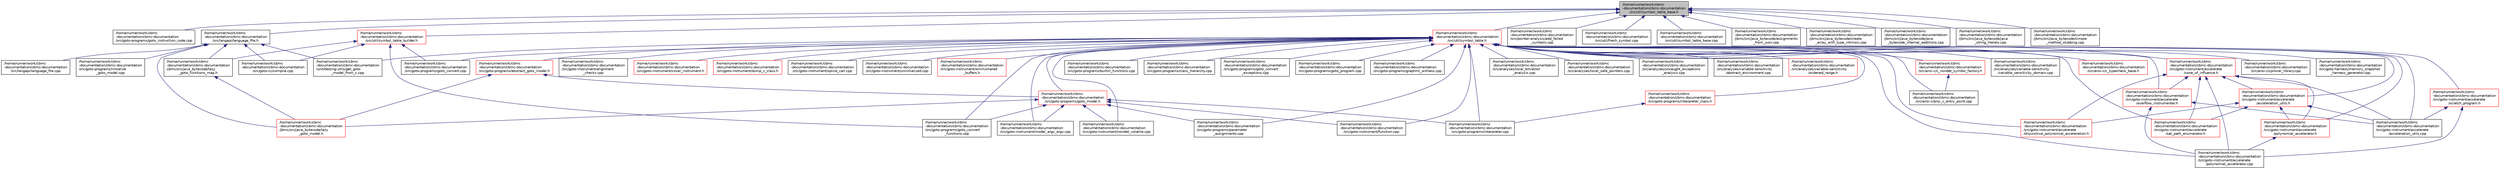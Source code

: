 digraph "/home/runner/work/cbmc-documentation/cbmc-documentation/src/util/symbol_table_base.h"
{
 // LATEX_PDF_SIZE
  bgcolor="transparent";
  edge [fontname="Helvetica",fontsize="10",labelfontname="Helvetica",labelfontsize="10"];
  node [fontname="Helvetica",fontsize="10",shape=record];
  Node1 [label="/home/runner/work/cbmc\l-documentation/cbmc-documentation\l/src/util/symbol_table_base.h",height=0.2,width=0.4,color="black", fillcolor="grey75", style="filled", fontcolor="black",tooltip="Author: Diffblue Ltd."];
  Node1 -> Node2 [dir="back",color="midnightblue",fontsize="10",style="solid",fontname="Helvetica"];
  Node2 [label="/home/runner/work/cbmc\l-documentation/cbmc-documentation\l/src/goto-programs/goto_instruction_code.cpp",height=0.2,width=0.4,color="black",URL="$goto__instruction__code_8cpp.html",tooltip=" "];
  Node1 -> Node3 [dir="back",color="midnightblue",fontsize="10",style="solid",fontname="Helvetica"];
  Node3 [label="/home/runner/work/cbmc\l-documentation/cbmc-documentation\l/src/langapi/language_file.h",height=0.2,width=0.4,color="black",URL="$language__file_8h.html",tooltip=" "];
  Node3 -> Node4 [dir="back",color="midnightblue",fontsize="10",style="solid",fontname="Helvetica"];
  Node4 [label="/home/runner/work/cbmc\l-documentation/cbmc-documentation\l/src/goto-cc/compile.cpp",height=0.2,width=0.4,color="black",URL="$compile_8cpp.html",tooltip=" "];
  Node3 -> Node5 [dir="back",color="midnightblue",fontsize="10",style="solid",fontname="Helvetica"];
  Node5 [label="/home/runner/work/cbmc\l-documentation/cbmc-documentation\l/src/goto-programs/initialize\l_goto_model.cpp",height=0.2,width=0.4,color="black",URL="$initialize__goto__model_8cpp.html",tooltip=" "];
  Node3 -> Node6 [dir="back",color="midnightblue",fontsize="10",style="solid",fontname="Helvetica"];
  Node6 [label="/home/runner/work/cbmc\l-documentation/cbmc-documentation\l/src/langapi/language_file.cpp",height=0.2,width=0.4,color="black",URL="$language__file_8cpp.html",tooltip=" "];
  Node3 -> Node7 [dir="back",color="midnightblue",fontsize="10",style="solid",fontname="Helvetica"];
  Node7 [label="/home/runner/work/cbmc\l-documentation/cbmc-documentation\l/jbmc/src/java_bytecode/lazy\l_goto_functions_map.h",height=0.2,width=0.4,color="black",URL="$lazy__goto__functions__map_8h.html",tooltip="Author: Diffblue Ltd."];
  Node7 -> Node8 [dir="back",color="midnightblue",fontsize="10",style="solid",fontname="Helvetica"];
  Node8 [label="/home/runner/work/cbmc\l-documentation/cbmc-documentation\l/jbmc/src/java_bytecode/lazy\l_goto_model.h",height=0.2,width=0.4,color="red",URL="$lazy__goto__model_8h.html",tooltip="Author: Diffblue Ltd."];
  Node3 -> Node8 [dir="back",color="midnightblue",fontsize="10",style="solid",fontname="Helvetica"];
  Node3 -> Node13 [dir="back",color="midnightblue",fontsize="10",style="solid",fontname="Helvetica"];
  Node13 [label="/home/runner/work/cbmc\l-documentation/cbmc-documentation\l/unit/testing-utils/get_goto\l_model_from_c.cpp",height=0.2,width=0.4,color="black",URL="$get__goto__model__from__c_8cpp.html",tooltip=" "];
  Node1 -> Node14 [dir="back",color="midnightblue",fontsize="10",style="solid",fontname="Helvetica"];
  Node14 [label="/home/runner/work/cbmc\l-documentation/cbmc-documentation\l/src/pointer-analysis/add_failed\l_symbols.cpp",height=0.2,width=0.4,color="black",URL="$add__failed__symbols_8cpp.html",tooltip=" "];
  Node1 -> Node15 [dir="back",color="midnightblue",fontsize="10",style="solid",fontname="Helvetica"];
  Node15 [label="/home/runner/work/cbmc\l-documentation/cbmc-documentation\l/src/util/symbol_table.h",height=0.2,width=0.4,color="red",URL="$symbol__table_8h.html",tooltip="Author: Diffblue Ltd."];
  Node15 -> Node16 [dir="back",color="midnightblue",fontsize="10",style="solid",fontname="Helvetica"];
  Node16 [label="/home/runner/work/cbmc\l-documentation/cbmc-documentation\l/src/analyses/local_bitvector\l_analysis.cpp",height=0.2,width=0.4,color="black",URL="$local__bitvector__analysis_8cpp.html",tooltip=" "];
  Node15 -> Node17 [dir="back",color="midnightblue",fontsize="10",style="solid",fontname="Helvetica"];
  Node17 [label="/home/runner/work/cbmc\l-documentation/cbmc-documentation\l/src/analyses/local_safe_pointers.cpp",height=0.2,width=0.4,color="black",URL="$local__safe__pointers_8cpp.html",tooltip=" "];
  Node15 -> Node18 [dir="back",color="midnightblue",fontsize="10",style="solid",fontname="Helvetica"];
  Node18 [label="/home/runner/work/cbmc\l-documentation/cbmc-documentation\l/src/analyses/uncaught_exceptions\l_analysis.cpp",height=0.2,width=0.4,color="black",URL="$uncaught__exceptions__analysis_8cpp.html",tooltip=" "];
  Node15 -> Node19 [dir="back",color="midnightblue",fontsize="10",style="solid",fontname="Helvetica"];
  Node19 [label="/home/runner/work/cbmc\l-documentation/cbmc-documentation\l/src/analyses/variable-sensitivity\l/abstract_environment.cpp",height=0.2,width=0.4,color="black",URL="$abstract__environment_8cpp.html",tooltip=" "];
  Node15 -> Node20 [dir="back",color="midnightblue",fontsize="10",style="solid",fontname="Helvetica"];
  Node20 [label="/home/runner/work/cbmc\l-documentation/cbmc-documentation\l/src/analyses/variable-sensitivity\l/widened_range.h",height=0.2,width=0.4,color="red",URL="$widened__range_8h.html",tooltip=" "];
  Node15 -> Node24 [dir="back",color="midnightblue",fontsize="10",style="solid",fontname="Helvetica"];
  Node24 [label="/home/runner/work/cbmc\l-documentation/cbmc-documentation\l/src/analyses/variable-sensitivity\l/variable_sensitivity_domain.cpp",height=0.2,width=0.4,color="black",URL="$variable__sensitivity__domain_8cpp.html",tooltip=" "];
  Node15 -> Node25 [dir="back",color="midnightblue",fontsize="10",style="solid",fontname="Helvetica"];
  Node25 [label="/home/runner/work/cbmc\l-documentation/cbmc-documentation\l/src/ansi-c/ansi_c_entry_point.cpp",height=0.2,width=0.4,color="black",URL="$ansi__c__entry__point_8cpp.html",tooltip=" "];
  Node15 -> Node26 [dir="back",color="midnightblue",fontsize="10",style="solid",fontname="Helvetica"];
  Node26 [label="/home/runner/work/cbmc\l-documentation/cbmc-documentation\l/src/ansi-c/c_nondet_symbol_factory.h",height=0.2,width=0.4,color="red",URL="$c__nondet__symbol__factory_8h.html",tooltip=" "];
  Node26 -> Node25 [dir="back",color="midnightblue",fontsize="10",style="solid",fontname="Helvetica"];
  Node15 -> Node29 [dir="back",color="midnightblue",fontsize="10",style="solid",fontname="Helvetica"];
  Node29 [label="/home/runner/work/cbmc\l-documentation/cbmc-documentation\l/src/ansi-c/c_typecheck_base.h",height=0.2,width=0.4,color="red",URL="$c__typecheck__base_8h.html",tooltip=" "];
  Node15 -> Node70 [dir="back",color="midnightblue",fontsize="10",style="solid",fontname="Helvetica"];
  Node70 [label="/home/runner/work/cbmc\l-documentation/cbmc-documentation\l/src/ansi-c/cprover_library.cpp",height=0.2,width=0.4,color="black",URL="$ansi-c_2cprover__library_8cpp.html",tooltip=" "];
  Node15 -> Node71 [dir="back",color="midnightblue",fontsize="10",style="solid",fontname="Helvetica"];
  Node71 [label="/home/runner/work/cbmc\l-documentation/cbmc-documentation\l/src/goto-harness/memory_snapshot\l_harness_generator.cpp",height=0.2,width=0.4,color="black",URL="$memory__snapshot__harness__generator_8cpp.html",tooltip=" "];
  Node15 -> Node72 [dir="back",color="midnightblue",fontsize="10",style="solid",fontname="Helvetica"];
  Node72 [label="/home/runner/work/cbmc\l-documentation/cbmc-documentation\l/src/goto-instrument/accelerate\l/acceleration_utils.h",height=0.2,width=0.4,color="red",URL="$acceleration__utils_8h.html",tooltip=" "];
  Node72 -> Node76 [dir="back",color="midnightblue",fontsize="10",style="solid",fontname="Helvetica"];
  Node76 [label="/home/runner/work/cbmc\l-documentation/cbmc-documentation\l/src/goto-instrument/accelerate\l/polynomial_accelerator.h",height=0.2,width=0.4,color="red",URL="$polynomial__accelerator_8h.html",tooltip=" "];
  Node76 -> Node80 [dir="back",color="midnightblue",fontsize="10",style="solid",fontname="Helvetica"];
  Node80 [label="/home/runner/work/cbmc\l-documentation/cbmc-documentation\l/src/goto-instrument/accelerate\l/polynomial_accelerator.cpp",height=0.2,width=0.4,color="black",URL="$polynomial__accelerator_8cpp.html",tooltip=" "];
  Node72 -> Node81 [dir="back",color="midnightblue",fontsize="10",style="solid",fontname="Helvetica"];
  Node81 [label="/home/runner/work/cbmc\l-documentation/cbmc-documentation\l/src/goto-instrument/accelerate\l/sat_path_enumerator.h",height=0.2,width=0.4,color="red",URL="$sat__path__enumerator_8h.html",tooltip=" "];
  Node72 -> Node83 [dir="back",color="midnightblue",fontsize="10",style="solid",fontname="Helvetica"];
  Node83 [label="/home/runner/work/cbmc\l-documentation/cbmc-documentation\l/src/goto-instrument/accelerate\l/acceleration_utils.cpp",height=0.2,width=0.4,color="black",URL="$acceleration__utils_8cpp.html",tooltip=" "];
  Node72 -> Node84 [dir="back",color="midnightblue",fontsize="10",style="solid",fontname="Helvetica"];
  Node84 [label="/home/runner/work/cbmc\l-documentation/cbmc-documentation\l/src/goto-instrument/accelerate\l/disjunctive_polynomial_acceleration.h",height=0.2,width=0.4,color="red",URL="$disjunctive__polynomial__acceleration_8h.html",tooltip=" "];
  Node15 -> Node85 [dir="back",color="midnightblue",fontsize="10",style="solid",fontname="Helvetica"];
  Node85 [label="/home/runner/work/cbmc\l-documentation/cbmc-documentation\l/src/goto-instrument/accelerate\l/cone_of_influence.h",height=0.2,width=0.4,color="red",URL="$cone__of__influence_8h.html",tooltip=" "];
  Node85 -> Node72 [dir="back",color="midnightblue",fontsize="10",style="solid",fontname="Helvetica"];
  Node85 -> Node76 [dir="back",color="midnightblue",fontsize="10",style="solid",fontname="Helvetica"];
  Node85 -> Node81 [dir="back",color="midnightblue",fontsize="10",style="solid",fontname="Helvetica"];
  Node85 -> Node86 [dir="back",color="midnightblue",fontsize="10",style="solid",fontname="Helvetica"];
  Node86 [label="/home/runner/work/cbmc\l-documentation/cbmc-documentation\l/src/goto-instrument/accelerate\l/overflow_instrumenter.h",height=0.2,width=0.4,color="red",URL="$overflow__instrumenter_8h.html",tooltip=" "];
  Node86 -> Node83 [dir="back",color="midnightblue",fontsize="10",style="solid",fontname="Helvetica"];
  Node86 -> Node80 [dir="back",color="midnightblue",fontsize="10",style="solid",fontname="Helvetica"];
  Node85 -> Node83 [dir="back",color="midnightblue",fontsize="10",style="solid",fontname="Helvetica"];
  Node85 -> Node84 [dir="back",color="midnightblue",fontsize="10",style="solid",fontname="Helvetica"];
  Node85 -> Node80 [dir="back",color="midnightblue",fontsize="10",style="solid",fontname="Helvetica"];
  Node15 -> Node76 [dir="back",color="midnightblue",fontsize="10",style="solid",fontname="Helvetica"];
  Node15 -> Node81 [dir="back",color="midnightblue",fontsize="10",style="solid",fontname="Helvetica"];
  Node15 -> Node86 [dir="back",color="midnightblue",fontsize="10",style="solid",fontname="Helvetica"];
  Node15 -> Node89 [dir="back",color="midnightblue",fontsize="10",style="solid",fontname="Helvetica"];
  Node89 [label="/home/runner/work/cbmc\l-documentation/cbmc-documentation\l/src/goto-instrument/accelerate\l/scratch_program.h",height=0.2,width=0.4,color="red",URL="$scratch__program_8h.html",tooltip=" "];
  Node89 -> Node83 [dir="back",color="midnightblue",fontsize="10",style="solid",fontname="Helvetica"];
  Node89 -> Node80 [dir="back",color="midnightblue",fontsize="10",style="solid",fontname="Helvetica"];
  Node15 -> Node83 [dir="back",color="midnightblue",fontsize="10",style="solid",fontname="Helvetica"];
  Node15 -> Node84 [dir="back",color="midnightblue",fontsize="10",style="solid",fontname="Helvetica"];
  Node15 -> Node80 [dir="back",color="midnightblue",fontsize="10",style="solid",fontname="Helvetica"];
  Node15 -> Node91 [dir="back",color="midnightblue",fontsize="10",style="solid",fontname="Helvetica"];
  Node91 [label="/home/runner/work/cbmc\l-documentation/cbmc-documentation\l/src/goto-instrument/alignment\l_checks.cpp",height=0.2,width=0.4,color="black",URL="$alignment__checks_8cpp.html",tooltip=" "];
  Node15 -> Node92 [dir="back",color="midnightblue",fontsize="10",style="solid",fontname="Helvetica"];
  Node92 [label="/home/runner/work/cbmc\l-documentation/cbmc-documentation\l/src/goto-instrument/cover_instrument.h",height=0.2,width=0.4,color="red",URL="$cover__instrument_8h.html",tooltip=" "];
  Node15 -> Node114 [dir="back",color="midnightblue",fontsize="10",style="solid",fontname="Helvetica"];
  Node114 [label="/home/runner/work/cbmc\l-documentation/cbmc-documentation\l/src/goto-instrument/dump_c_class.h",height=0.2,width=0.4,color="red",URL="$dump__c__class_8h.html",tooltip=" "];
  Node15 -> Node116 [dir="back",color="midnightblue",fontsize="10",style="solid",fontname="Helvetica"];
  Node116 [label="/home/runner/work/cbmc\l-documentation/cbmc-documentation\l/src/goto-instrument/function.cpp",height=0.2,width=0.4,color="black",URL="$function_8cpp.html",tooltip=" "];
  Node15 -> Node117 [dir="back",color="midnightblue",fontsize="10",style="solid",fontname="Helvetica"];
  Node117 [label="/home/runner/work/cbmc\l-documentation/cbmc-documentation\l/src/goto-instrument/model_argc_argv.cpp",height=0.2,width=0.4,color="black",URL="$model__argc__argv_8cpp.html",tooltip=" "];
  Node15 -> Node118 [dir="back",color="midnightblue",fontsize="10",style="solid",fontname="Helvetica"];
  Node118 [label="/home/runner/work/cbmc\l-documentation/cbmc-documentation\l/src/goto-instrument/nondet_volatile.cpp",height=0.2,width=0.4,color="black",URL="$nondet__volatile_8cpp.html",tooltip=" "];
  Node15 -> Node119 [dir="back",color="midnightblue",fontsize="10",style="solid",fontname="Helvetica"];
  Node119 [label="/home/runner/work/cbmc\l-documentation/cbmc-documentation\l/src/goto-instrument/splice_call.cpp",height=0.2,width=0.4,color="black",URL="$splice__call_8cpp.html",tooltip=" "];
  Node15 -> Node120 [dir="back",color="midnightblue",fontsize="10",style="solid",fontname="Helvetica"];
  Node120 [label="/home/runner/work/cbmc\l-documentation/cbmc-documentation\l/src/goto-instrument/uninitialized.cpp",height=0.2,width=0.4,color="black",URL="$uninitialized_8cpp.html",tooltip=" "];
  Node15 -> Node121 [dir="back",color="midnightblue",fontsize="10",style="solid",fontname="Helvetica"];
  Node121 [label="/home/runner/work/cbmc\l-documentation/cbmc-documentation\l/src/goto-instrument/wmm/shared\l_buffers.h",height=0.2,width=0.4,color="red",URL="$shared__buffers_8h.html",tooltip=" "];
  Node15 -> Node124 [dir="back",color="midnightblue",fontsize="10",style="solid",fontname="Helvetica"];
  Node124 [label="/home/runner/work/cbmc\l-documentation/cbmc-documentation\l/src/goto-programs/abstract_goto_model.h",height=0.2,width=0.4,color="red",URL="$abstract__goto__model_8h.html",tooltip=" "];
  Node124 -> Node126 [dir="back",color="midnightblue",fontsize="10",style="solid",fontname="Helvetica"];
  Node126 [label="/home/runner/work/cbmc\l-documentation/cbmc-documentation\l/src/goto-programs/goto_model.h",height=0.2,width=0.4,color="red",URL="$goto__model_8h.html",tooltip=" "];
  Node126 -> Node116 [dir="back",color="midnightblue",fontsize="10",style="solid",fontname="Helvetica"];
  Node126 -> Node117 [dir="back",color="midnightblue",fontsize="10",style="solid",fontname="Helvetica"];
  Node126 -> Node118 [dir="back",color="midnightblue",fontsize="10",style="solid",fontname="Helvetica"];
  Node126 -> Node313 [dir="back",color="midnightblue",fontsize="10",style="solid",fontname="Helvetica"];
  Node313 [label="/home/runner/work/cbmc\l-documentation/cbmc-documentation\l/src/goto-programs/goto_convert\l_functions.cpp",height=0.2,width=0.4,color="black",URL="$goto__convert__functions_8cpp.html",tooltip=" "];
  Node126 -> Node317 [dir="back",color="midnightblue",fontsize="10",style="solid",fontname="Helvetica"];
  Node317 [label="/home/runner/work/cbmc\l-documentation/cbmc-documentation\l/src/goto-programs/interpreter.cpp",height=0.2,width=0.4,color="black",URL="$interpreter_8cpp.html",tooltip=" "];
  Node126 -> Node326 [dir="back",color="midnightblue",fontsize="10",style="solid",fontname="Helvetica"];
  Node326 [label="/home/runner/work/cbmc\l-documentation/cbmc-documentation\l/src/goto-programs/parameter\l_assignments.cpp",height=0.2,width=0.4,color="black",URL="$parameter__assignments_8cpp.html",tooltip=" "];
  Node126 -> Node8 [dir="back",color="midnightblue",fontsize="10",style="solid",fontname="Helvetica"];
  Node124 -> Node8 [dir="back",color="midnightblue",fontsize="10",style="solid",fontname="Helvetica"];
  Node15 -> Node126 [dir="back",color="midnightblue",fontsize="10",style="solid",fontname="Helvetica"];
  Node15 -> Node358 [dir="back",color="midnightblue",fontsize="10",style="solid",fontname="Helvetica"];
  Node358 [label="/home/runner/work/cbmc\l-documentation/cbmc-documentation\l/src/goto-programs/builtin_functions.cpp",height=0.2,width=0.4,color="black",URL="$builtin__functions_8cpp.html",tooltip=" "];
  Node15 -> Node359 [dir="back",color="midnightblue",fontsize="10",style="solid",fontname="Helvetica"];
  Node359 [label="/home/runner/work/cbmc\l-documentation/cbmc-documentation\l/src/goto-programs/class_hierarchy.cpp",height=0.2,width=0.4,color="black",URL="$class__hierarchy_8cpp.html",tooltip=" "];
  Node15 -> Node360 [dir="back",color="midnightblue",fontsize="10",style="solid",fontname="Helvetica"];
  Node360 [label="/home/runner/work/cbmc\l-documentation/cbmc-documentation\l/src/goto-programs/goto_convert.cpp",height=0.2,width=0.4,color="black",URL="$goto__convert_8cpp.html",tooltip=" "];
  Node15 -> Node361 [dir="back",color="midnightblue",fontsize="10",style="solid",fontname="Helvetica"];
  Node361 [label="/home/runner/work/cbmc\l-documentation/cbmc-documentation\l/src/goto-programs/goto_convert\l_exceptions.cpp",height=0.2,width=0.4,color="black",URL="$goto__convert__exceptions_8cpp.html",tooltip=" "];
  Node15 -> Node313 [dir="back",color="midnightblue",fontsize="10",style="solid",fontname="Helvetica"];
  Node15 -> Node362 [dir="back",color="midnightblue",fontsize="10",style="solid",fontname="Helvetica"];
  Node362 [label="/home/runner/work/cbmc\l-documentation/cbmc-documentation\l/src/goto-programs/goto_program.cpp",height=0.2,width=0.4,color="black",URL="$goto__program_8cpp.html",tooltip=" "];
  Node15 -> Node363 [dir="back",color="midnightblue",fontsize="10",style="solid",fontname="Helvetica"];
  Node363 [label="/home/runner/work/cbmc\l-documentation/cbmc-documentation\l/src/goto-programs/graphml_witness.cpp",height=0.2,width=0.4,color="black",URL="$graphml__witness_8cpp.html",tooltip=" "];
  Node15 -> Node317 [dir="back",color="midnightblue",fontsize="10",style="solid",fontname="Helvetica"];
  Node15 -> Node364 [dir="back",color="midnightblue",fontsize="10",style="solid",fontname="Helvetica"];
  Node364 [label="/home/runner/work/cbmc\l-documentation/cbmc-documentation\l/src/goto-programs/interpreter_class.h",height=0.2,width=0.4,color="red",URL="$interpreter__class_8h.html",tooltip=" "];
  Node364 -> Node317 [dir="back",color="midnightblue",fontsize="10",style="solid",fontname="Helvetica"];
  Node15 -> Node326 [dir="back",color="midnightblue",fontsize="10",style="solid",fontname="Helvetica"];
  Node15 -> Node13 [dir="back",color="midnightblue",fontsize="10",style="solid",fontname="Helvetica"];
  Node1 -> Node426 [dir="back",color="midnightblue",fontsize="10",style="solid",fontname="Helvetica"];
  Node426 [label="/home/runner/work/cbmc\l-documentation/cbmc-documentation\l/src/util/fresh_symbol.cpp",height=0.2,width=0.4,color="black",URL="$fresh__symbol_8cpp.html",tooltip=" "];
  Node1 -> Node427 [dir="back",color="midnightblue",fontsize="10",style="solid",fontname="Helvetica"];
  Node427 [label="/home/runner/work/cbmc\l-documentation/cbmc-documentation\l/src/util/symbol_table_base.cpp",height=0.2,width=0.4,color="black",URL="$symbol__table__base_8cpp.html",tooltip=" "];
  Node1 -> Node428 [dir="back",color="midnightblue",fontsize="10",style="solid",fontname="Helvetica"];
  Node428 [label="/home/runner/work/cbmc\l-documentation/cbmc-documentation\l/src/util/symbol_table_builder.h",height=0.2,width=0.4,color="red",URL="$symbol__table__builder_8h.html",tooltip=" "];
  Node428 -> Node4 [dir="back",color="midnightblue",fontsize="10",style="solid",fontname="Helvetica"];
  Node428 -> Node360 [dir="back",color="midnightblue",fontsize="10",style="solid",fontname="Helvetica"];
  Node428 -> Node313 [dir="back",color="midnightblue",fontsize="10",style="solid",fontname="Helvetica"];
  Node428 -> Node7 [dir="back",color="midnightblue",fontsize="10",style="solid",fontname="Helvetica"];
  Node1 -> Node429 [dir="back",color="midnightblue",fontsize="10",style="solid",fontname="Helvetica"];
  Node429 [label="/home/runner/work/cbmc\l-documentation/cbmc-documentation\l/jbmc/src/java_bytecode/assignments\l_from_json.cpp",height=0.2,width=0.4,color="black",URL="$assignments__from__json_8cpp.html",tooltip=" "];
  Node1 -> Node430 [dir="back",color="midnightblue",fontsize="10",style="solid",fontname="Helvetica"];
  Node430 [label="/home/runner/work/cbmc\l-documentation/cbmc-documentation\l/jbmc/src/java_bytecode/create\l_array_with_type_intrinsic.cpp",height=0.2,width=0.4,color="black",URL="$create__array__with__type__intrinsic_8cpp.html",tooltip=" "];
  Node1 -> Node431 [dir="back",color="midnightblue",fontsize="10",style="solid",fontname="Helvetica"];
  Node431 [label="/home/runner/work/cbmc\l-documentation/cbmc-documentation\l/jbmc/src/java_bytecode/java\l_bytecode_internal_additions.cpp",height=0.2,width=0.4,color="black",URL="$java__bytecode__internal__additions_8cpp.html",tooltip=" "];
  Node1 -> Node432 [dir="back",color="midnightblue",fontsize="10",style="solid",fontname="Helvetica"];
  Node432 [label="/home/runner/work/cbmc\l-documentation/cbmc-documentation\l/jbmc/src/java_bytecode/java\l_string_literals.cpp",height=0.2,width=0.4,color="black",URL="$java__string__literals_8cpp.html",tooltip=" "];
  Node1 -> Node433 [dir="back",color="midnightblue",fontsize="10",style="solid",fontname="Helvetica"];
  Node433 [label="/home/runner/work/cbmc\l-documentation/cbmc-documentation\l/jbmc/src/java_bytecode/simple\l_method_stubbing.cpp",height=0.2,width=0.4,color="black",URL="$simple__method__stubbing_8cpp.html",tooltip=" "];
}
